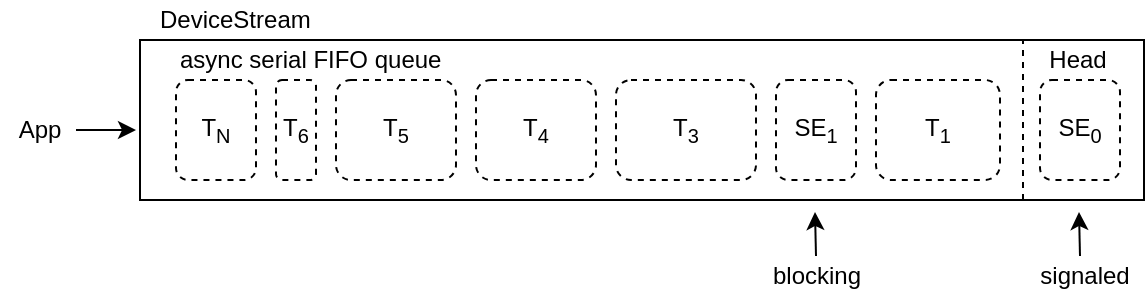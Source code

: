 <mxfile version="10.6.9" type="github"><diagram id="2vYcvdMglhv5XL8r2kbe" name="Page-1"><mxGraphModel dx="696" dy="626" grid="1" gridSize="10" guides="1" tooltips="1" connect="1" arrows="1" fold="1" page="1" pageScale="1" pageWidth="850" pageHeight="1100" math="0" shadow="0"><root><mxCell id="0"/><mxCell id="1" parent="0"/><mxCell id="hWTyPkQZ2qzjJMIVBUVF-4" value="DeviceStream" style="text;html=1;strokeColor=none;fillColor=none;align=left;verticalAlign=middle;whiteSpace=wrap;rounded=0;" parent="1" vertex="1"><mxGeometry x="78" width="80" height="20" as="geometry"/></mxCell><mxCell id="hWTyPkQZ2qzjJMIVBUVF-16" value="App" style="text;html=1;strokeColor=none;fillColor=none;align=center;verticalAlign=middle;whiteSpace=wrap;rounded=0;dashed=1;" parent="1" vertex="1"><mxGeometry y="55" width="40" height="20" as="geometry"/></mxCell><mxCell id="hWTyPkQZ2qzjJMIVBUVF-18" value="" style="endArrow=classic;html=1;" parent="1" edge="1"><mxGeometry width="50" height="50" relative="1" as="geometry"><mxPoint x="38" y="65" as="sourcePoint"/><mxPoint x="68" y="65" as="targetPoint"/></mxGeometry></mxCell><mxCell id="hWTyPkQZ2qzjJMIVBUVF-1" value="" style="rounded=0;whiteSpace=wrap;html=1;" parent="1" vertex="1"><mxGeometry x="70" y="20" width="502" height="80" as="geometry"/></mxCell><mxCell id="hWTyPkQZ2qzjJMIVBUVF-2" value="async serial FIFO queue" style="text;html=1;strokeColor=none;fillColor=none;align=left;verticalAlign=middle;whiteSpace=wrap;rounded=0;" parent="1" vertex="1"><mxGeometry x="88" y="20" width="140" height="20" as="geometry"/></mxCell><mxCell id="hWTyPkQZ2qzjJMIVBUVF-7" value="SE&lt;sub&gt;0&lt;/sub&gt;" style="text;html=1;strokeColor=#000000;fillColor=none;align=center;verticalAlign=middle;whiteSpace=wrap;rounded=1;dashed=1;" parent="1" vertex="1"><mxGeometry x="520" y="40" width="40" height="50" as="geometry"/></mxCell><mxCell id="hWTyPkQZ2qzjJMIVBUVF-8" value="T&lt;sub&gt;1&lt;/sub&gt;" style="text;html=1;strokeColor=#000000;fillColor=none;align=center;verticalAlign=middle;whiteSpace=wrap;rounded=1;dashed=1;" parent="1" vertex="1"><mxGeometry x="438" y="40" width="62" height="50" as="geometry"/></mxCell><mxCell id="hWTyPkQZ2qzjJMIVBUVF-9" value="T&lt;sub&gt;3&lt;/sub&gt;" style="text;html=1;strokeColor=#000000;fillColor=none;align=center;verticalAlign=middle;whiteSpace=wrap;rounded=1;dashed=1;" parent="1" vertex="1"><mxGeometry x="308" y="40" width="70" height="50" as="geometry"/></mxCell><mxCell id="hWTyPkQZ2qzjJMIVBUVF-11" value="T&lt;sub&gt;4&lt;/sub&gt;" style="text;html=1;strokeColor=#000000;fillColor=none;align=center;verticalAlign=middle;whiteSpace=wrap;rounded=1;dashed=1;" parent="1" vertex="1"><mxGeometry x="238" y="40" width="60" height="50" as="geometry"/></mxCell><mxCell id="hWTyPkQZ2qzjJMIVBUVF-12" value="T&lt;sub&gt;5&lt;/sub&gt;" style="text;html=1;strokeColor=#000000;fillColor=none;align=center;verticalAlign=middle;whiteSpace=wrap;rounded=1;dashed=1;" parent="1" vertex="1"><mxGeometry x="168" y="40" width="60" height="50" as="geometry"/></mxCell><mxCell id="hWTyPkQZ2qzjJMIVBUVF-13" value="T&lt;sub&gt;6&lt;/sub&gt;" style="text;html=1;strokeColor=#000000;fillColor=none;align=center;verticalAlign=middle;whiteSpace=wrap;rounded=1;dashed=1;" parent="1" vertex="1"><mxGeometry x="138" y="40" width="20" height="50" as="geometry"/></mxCell><mxCell id="hWTyPkQZ2qzjJMIVBUVF-14" value="T&lt;sub&gt;N&lt;/sub&gt;" style="text;html=1;strokeColor=#000000;fillColor=none;align=center;verticalAlign=middle;whiteSpace=wrap;rounded=1;dashed=1;" parent="1" vertex="1"><mxGeometry x="88" y="40" width="40" height="50" as="geometry"/></mxCell><mxCell id="H2AIq35H4eGOhcMndZeG-2" value="SE&lt;sub&gt;1&lt;/sub&gt;" style="text;html=1;strokeColor=#000000;fillColor=none;align=center;verticalAlign=middle;whiteSpace=wrap;rounded=1;dashed=1;" vertex="1" parent="1"><mxGeometry x="388" y="40" width="40" height="50" as="geometry"/></mxCell><mxCell id="H2AIq35H4eGOhcMndZeG-8" value="" style="endArrow=none;dashed=1;html=1;" edge="1" parent="1"><mxGeometry width="50" height="50" relative="1" as="geometry"><mxPoint x="511.5" y="100" as="sourcePoint"/><mxPoint x="511.5" y="20" as="targetPoint"/></mxGeometry></mxCell><mxCell id="H2AIq35H4eGOhcMndZeG-3" value="&lt;div style=&quot;text-align: center&quot;&gt;&lt;span&gt;Head&lt;/span&gt;&lt;/div&gt;" style="text;html=1;strokeColor=none;fillColor=none;align=center;verticalAlign=middle;whiteSpace=wrap;rounded=0;" vertex="1" parent="1"><mxGeometry x="520" y="20" width="38" height="20" as="geometry"/></mxCell><mxCell id="H2AIq35H4eGOhcMndZeG-16" value="signaled&lt;br&gt;" style="text;html=1;resizable=0;points=[];autosize=1;align=center;verticalAlign=top;spacingTop=-4;" vertex="1" parent="1"><mxGeometry x="512" y="128" width="60" height="20" as="geometry"/></mxCell><mxCell id="H2AIq35H4eGOhcMndZeG-17" value="" style="endArrow=classic;html=1;" edge="1" parent="1"><mxGeometry width="50" height="50" relative="1" as="geometry"><mxPoint x="540" y="128" as="sourcePoint"/><mxPoint x="539.5" y="106" as="targetPoint"/></mxGeometry></mxCell><mxCell id="H2AIq35H4eGOhcMndZeG-18" value="blocking&lt;br&gt;" style="text;html=1;resizable=0;points=[];autosize=1;align=center;verticalAlign=top;spacingTop=-4;" vertex="1" parent="1"><mxGeometry x="378" y="128" width="60" height="20" as="geometry"/></mxCell><mxCell id="H2AIq35H4eGOhcMndZeG-19" value="" style="endArrow=classic;html=1;" edge="1" parent="1"><mxGeometry width="50" height="50" relative="1" as="geometry"><mxPoint x="408" y="128" as="sourcePoint"/><mxPoint x="407.5" y="106" as="targetPoint"/></mxGeometry></mxCell></root></mxGraphModel></diagram></mxfile>